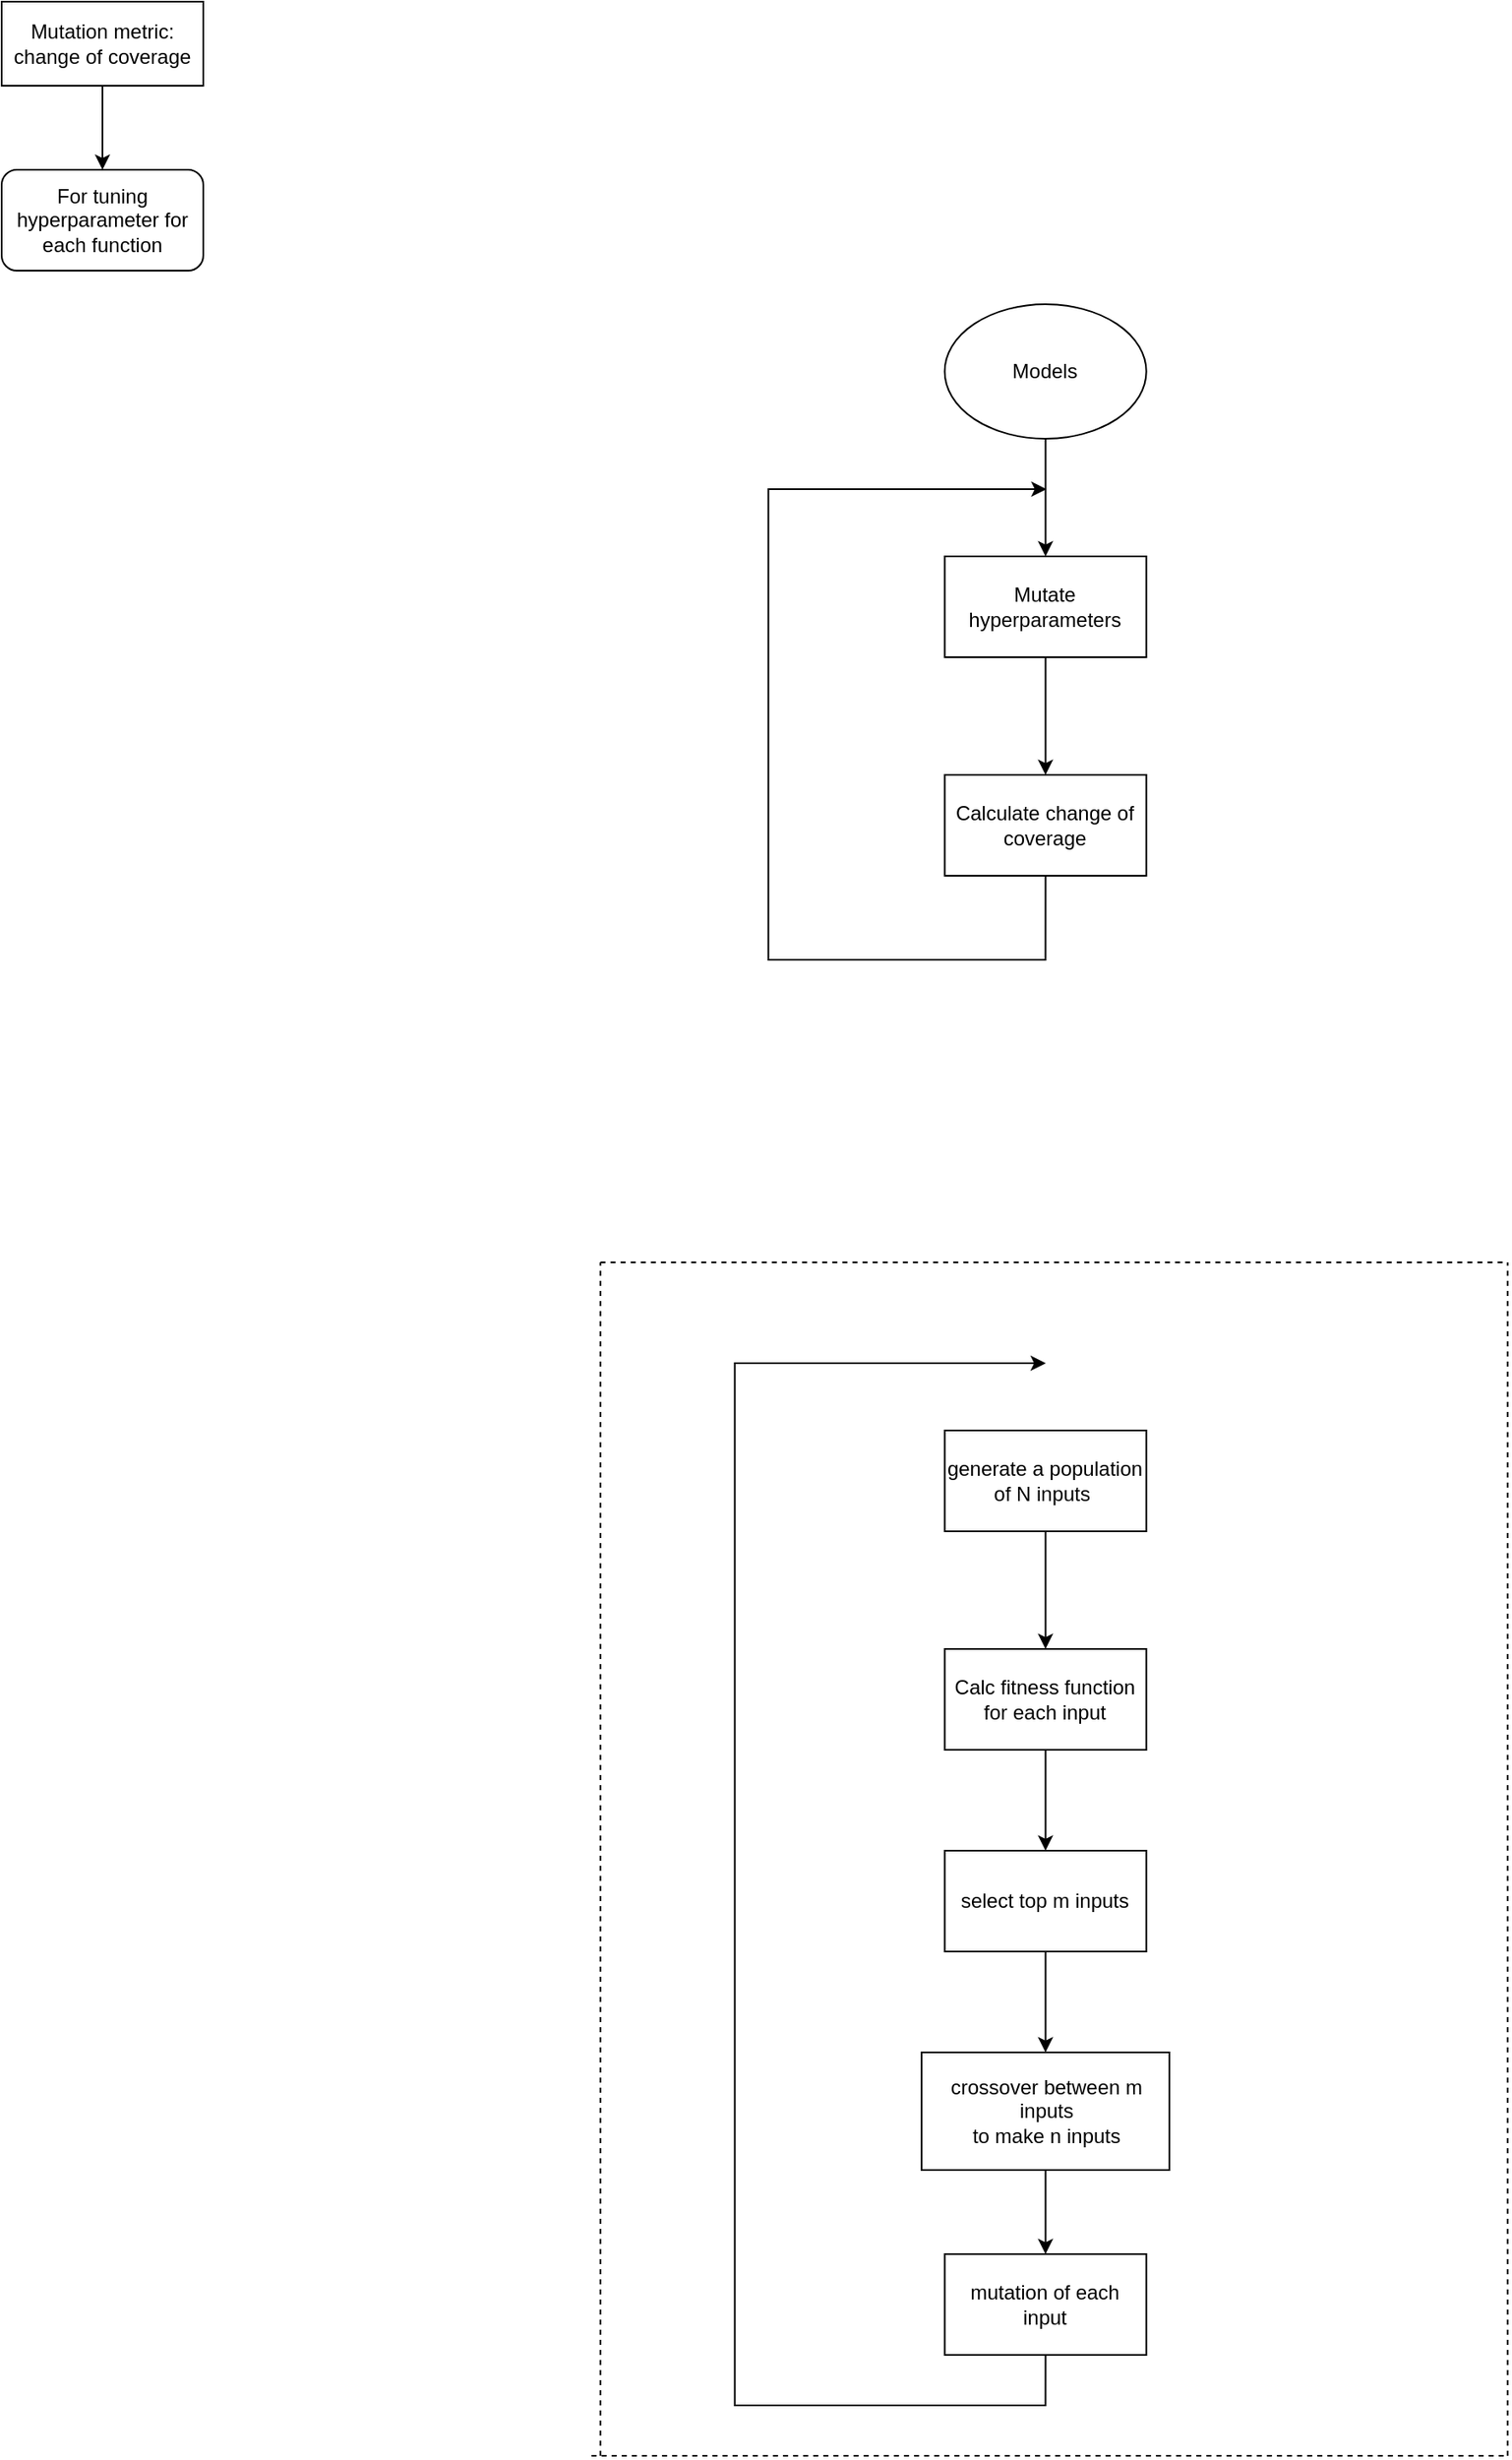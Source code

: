 <mxfile version="15.8.2" type="github">
  <diagram id="hX-ZhJ2K5Q5VnK9N8v0G" name="Page-1">
    <mxGraphModel dx="2333" dy="1009" grid="1" gridSize="10" guides="1" tooltips="1" connect="1" arrows="1" fold="1" page="1" pageScale="1" pageWidth="850" pageHeight="1100" math="0" shadow="0">
      <root>
        <mxCell id="0" />
        <mxCell id="1" parent="0" />
        <mxCell id="1Tv84CjWzPSOuGYvP6sn-2" style="edgeStyle=orthogonalEdgeStyle;rounded=0;orthogonalLoop=1;jettySize=auto;html=1;exitX=0.5;exitY=1;exitDx=0;exitDy=0;entryX=0.5;entryY=0;entryDx=0;entryDy=0;" edge="1" parent="1" source="6HOCwGl0xgq-ZaHQDZ0h-1" target="1Tv84CjWzPSOuGYvP6sn-1">
          <mxGeometry relative="1" as="geometry" />
        </mxCell>
        <mxCell id="6HOCwGl0xgq-ZaHQDZ0h-1" value="Models" style="ellipse;whiteSpace=wrap;html=1;" parent="1" vertex="1">
          <mxGeometry x="351.33" y="270" width="120" height="80" as="geometry" />
        </mxCell>
        <mxCell id="6HOCwGl0xgq-ZaHQDZ0h-11" style="edgeStyle=orthogonalEdgeStyle;rounded=0;orthogonalLoop=1;jettySize=auto;html=1;exitX=0.5;exitY=1;exitDx=0;exitDy=0;" parent="1" source="6HOCwGl0xgq-ZaHQDZ0h-6" target="6HOCwGl0xgq-ZaHQDZ0h-7" edge="1">
          <mxGeometry relative="1" as="geometry" />
        </mxCell>
        <mxCell id="6HOCwGl0xgq-ZaHQDZ0h-6" value="generate a population of N inputs&amp;nbsp;" style="rounded=0;whiteSpace=wrap;html=1;" parent="1" vertex="1">
          <mxGeometry x="351.33" y="940" width="120" height="60" as="geometry" />
        </mxCell>
        <mxCell id="6HOCwGl0xgq-ZaHQDZ0h-12" style="edgeStyle=orthogonalEdgeStyle;rounded=0;orthogonalLoop=1;jettySize=auto;html=1;exitX=0.5;exitY=1;exitDx=0;exitDy=0;entryX=0.5;entryY=0;entryDx=0;entryDy=0;" parent="1" source="6HOCwGl0xgq-ZaHQDZ0h-7" target="6HOCwGl0xgq-ZaHQDZ0h-8" edge="1">
          <mxGeometry relative="1" as="geometry" />
        </mxCell>
        <mxCell id="6HOCwGl0xgq-ZaHQDZ0h-7" value="Calc fitness function for each input" style="rounded=0;whiteSpace=wrap;html=1;" parent="1" vertex="1">
          <mxGeometry x="351.33" y="1070" width="120" height="60" as="geometry" />
        </mxCell>
        <mxCell id="6HOCwGl0xgq-ZaHQDZ0h-13" style="edgeStyle=orthogonalEdgeStyle;rounded=0;orthogonalLoop=1;jettySize=auto;html=1;exitX=0.5;exitY=1;exitDx=0;exitDy=0;entryX=0.5;entryY=0;entryDx=0;entryDy=0;" parent="1" source="6HOCwGl0xgq-ZaHQDZ0h-8" target="6HOCwGl0xgq-ZaHQDZ0h-9" edge="1">
          <mxGeometry relative="1" as="geometry">
            <mxPoint x="411.33" y="1300" as="targetPoint" />
          </mxGeometry>
        </mxCell>
        <mxCell id="6HOCwGl0xgq-ZaHQDZ0h-8" value="select top m inputs" style="rounded=0;whiteSpace=wrap;html=1;" parent="1" vertex="1">
          <mxGeometry x="351.33" y="1190" width="120" height="60" as="geometry" />
        </mxCell>
        <mxCell id="6HOCwGl0xgq-ZaHQDZ0h-14" style="edgeStyle=orthogonalEdgeStyle;rounded=0;orthogonalLoop=1;jettySize=auto;html=1;exitX=0.5;exitY=1;exitDx=0;exitDy=0;" parent="1" source="6HOCwGl0xgq-ZaHQDZ0h-9" target="6HOCwGl0xgq-ZaHQDZ0h-10" edge="1">
          <mxGeometry relative="1" as="geometry">
            <mxPoint x="411.33" y="1400" as="sourcePoint" />
          </mxGeometry>
        </mxCell>
        <mxCell id="6HOCwGl0xgq-ZaHQDZ0h-9" value="crossover between m inputs &lt;br&gt;to make n inputs" style="rounded=0;whiteSpace=wrap;html=1;" parent="1" vertex="1">
          <mxGeometry x="337.58" y="1310" width="147.5" height="70" as="geometry" />
        </mxCell>
        <mxCell id="6HOCwGl0xgq-ZaHQDZ0h-15" style="edgeStyle=orthogonalEdgeStyle;rounded=0;orthogonalLoop=1;jettySize=auto;html=1;exitX=0.5;exitY=1;exitDx=0;exitDy=0;" parent="1" source="6HOCwGl0xgq-ZaHQDZ0h-10" edge="1">
          <mxGeometry relative="1" as="geometry">
            <mxPoint x="411.506" y="900" as="targetPoint" />
            <Array as="points">
              <mxPoint x="411.33" y="1520" />
              <mxPoint x="226.33" y="1520" />
              <mxPoint x="226.33" y="900" />
            </Array>
          </mxGeometry>
        </mxCell>
        <mxCell id="6HOCwGl0xgq-ZaHQDZ0h-10" value="mutation of each input" style="rounded=0;whiteSpace=wrap;html=1;" parent="1" vertex="1">
          <mxGeometry x="351.33" y="1430" width="120" height="60" as="geometry" />
        </mxCell>
        <mxCell id="6HOCwGl0xgq-ZaHQDZ0h-21" value="" style="endArrow=none;dashed=1;html=1;rounded=0;" parent="1" edge="1">
          <mxGeometry width="50" height="50" relative="1" as="geometry">
            <mxPoint x="146.39" y="840" as="sourcePoint" />
            <mxPoint x="686.39" y="840" as="targetPoint" />
          </mxGeometry>
        </mxCell>
        <mxCell id="6HOCwGl0xgq-ZaHQDZ0h-22" value="" style="endArrow=none;dashed=1;html=1;rounded=0;" parent="1" edge="1">
          <mxGeometry width="50" height="50" relative="1" as="geometry">
            <mxPoint x="146.39" y="1550" as="sourcePoint" />
            <mxPoint x="146.39" y="840" as="targetPoint" />
          </mxGeometry>
        </mxCell>
        <mxCell id="6HOCwGl0xgq-ZaHQDZ0h-23" value="" style="endArrow=none;dashed=1;html=1;rounded=0;" parent="1" edge="1">
          <mxGeometry width="50" height="50" relative="1" as="geometry">
            <mxPoint x="686.39" y="1550" as="sourcePoint" />
            <mxPoint x="686.39" y="840" as="targetPoint" />
          </mxGeometry>
        </mxCell>
        <mxCell id="6HOCwGl0xgq-ZaHQDZ0h-24" value="" style="endArrow=none;dashed=1;html=1;rounded=0;" parent="1" edge="1">
          <mxGeometry width="50" height="50" relative="1" as="geometry">
            <mxPoint x="141.1" y="1550" as="sourcePoint" />
            <mxPoint x="686.39" y="1550" as="targetPoint" />
          </mxGeometry>
        </mxCell>
        <mxCell id="fLmXIGUeT9Dw2lGHP_HX-4" style="edgeStyle=orthogonalEdgeStyle;rounded=0;orthogonalLoop=1;jettySize=auto;html=1;" parent="1" source="fLmXIGUeT9Dw2lGHP_HX-1" target="fLmXIGUeT9Dw2lGHP_HX-2" edge="1">
          <mxGeometry relative="1" as="geometry" />
        </mxCell>
        <mxCell id="fLmXIGUeT9Dw2lGHP_HX-1" value="Mutation metric:&lt;br&gt;change of coverage" style="rounded=0;whiteSpace=wrap;html=1;" parent="1" vertex="1">
          <mxGeometry x="-210" y="90" width="120" height="50" as="geometry" />
        </mxCell>
        <mxCell id="fLmXIGUeT9Dw2lGHP_HX-2" value="For tuning hyperparameter for each function" style="rounded=1;whiteSpace=wrap;html=1;" parent="1" vertex="1">
          <mxGeometry x="-210" y="190" width="120" height="60" as="geometry" />
        </mxCell>
        <mxCell id="1Tv84CjWzPSOuGYvP6sn-4" style="edgeStyle=orthogonalEdgeStyle;rounded=0;orthogonalLoop=1;jettySize=auto;html=1;exitX=0.5;exitY=1;exitDx=0;exitDy=0;entryX=0.5;entryY=0;entryDx=0;entryDy=0;" edge="1" parent="1" source="1Tv84CjWzPSOuGYvP6sn-1" target="1Tv84CjWzPSOuGYvP6sn-3">
          <mxGeometry relative="1" as="geometry" />
        </mxCell>
        <mxCell id="1Tv84CjWzPSOuGYvP6sn-1" value="Mutate hyperparameters" style="rounded=0;whiteSpace=wrap;html=1;" vertex="1" parent="1">
          <mxGeometry x="351.33" y="420" width="120" height="60" as="geometry" />
        </mxCell>
        <mxCell id="1Tv84CjWzPSOuGYvP6sn-5" style="edgeStyle=orthogonalEdgeStyle;rounded=0;orthogonalLoop=1;jettySize=auto;html=1;exitX=0.5;exitY=1;exitDx=0;exitDy=0;" edge="1" parent="1" source="1Tv84CjWzPSOuGYvP6sn-3">
          <mxGeometry relative="1" as="geometry">
            <mxPoint x="411.901" y="380" as="targetPoint" />
            <Array as="points">
              <mxPoint x="411.33" y="660" />
              <mxPoint x="246.33" y="660" />
              <mxPoint x="246.33" y="380" />
            </Array>
          </mxGeometry>
        </mxCell>
        <mxCell id="1Tv84CjWzPSOuGYvP6sn-3" value="Calculate change of coverage" style="rounded=0;whiteSpace=wrap;html=1;" vertex="1" parent="1">
          <mxGeometry x="351.33" y="550" width="120" height="60" as="geometry" />
        </mxCell>
      </root>
    </mxGraphModel>
  </diagram>
</mxfile>
